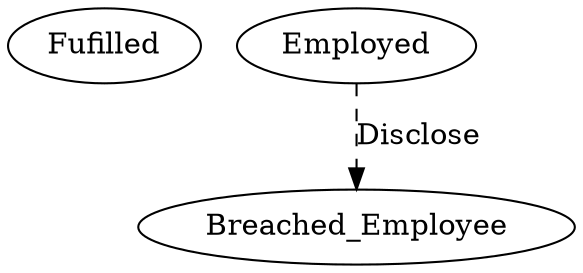 // THIS IS A GENERATED FILE. DO NOT EDIT.

digraph Hvitved_prohibitions_NDA {    
    Fulfilled[label=Fufilled];
    Employed[label=Employed]
        
    
         
    
    
    
    
    Employed -> Breached_Employee [style=dashed,label=Disclose];
	     
    
       
}